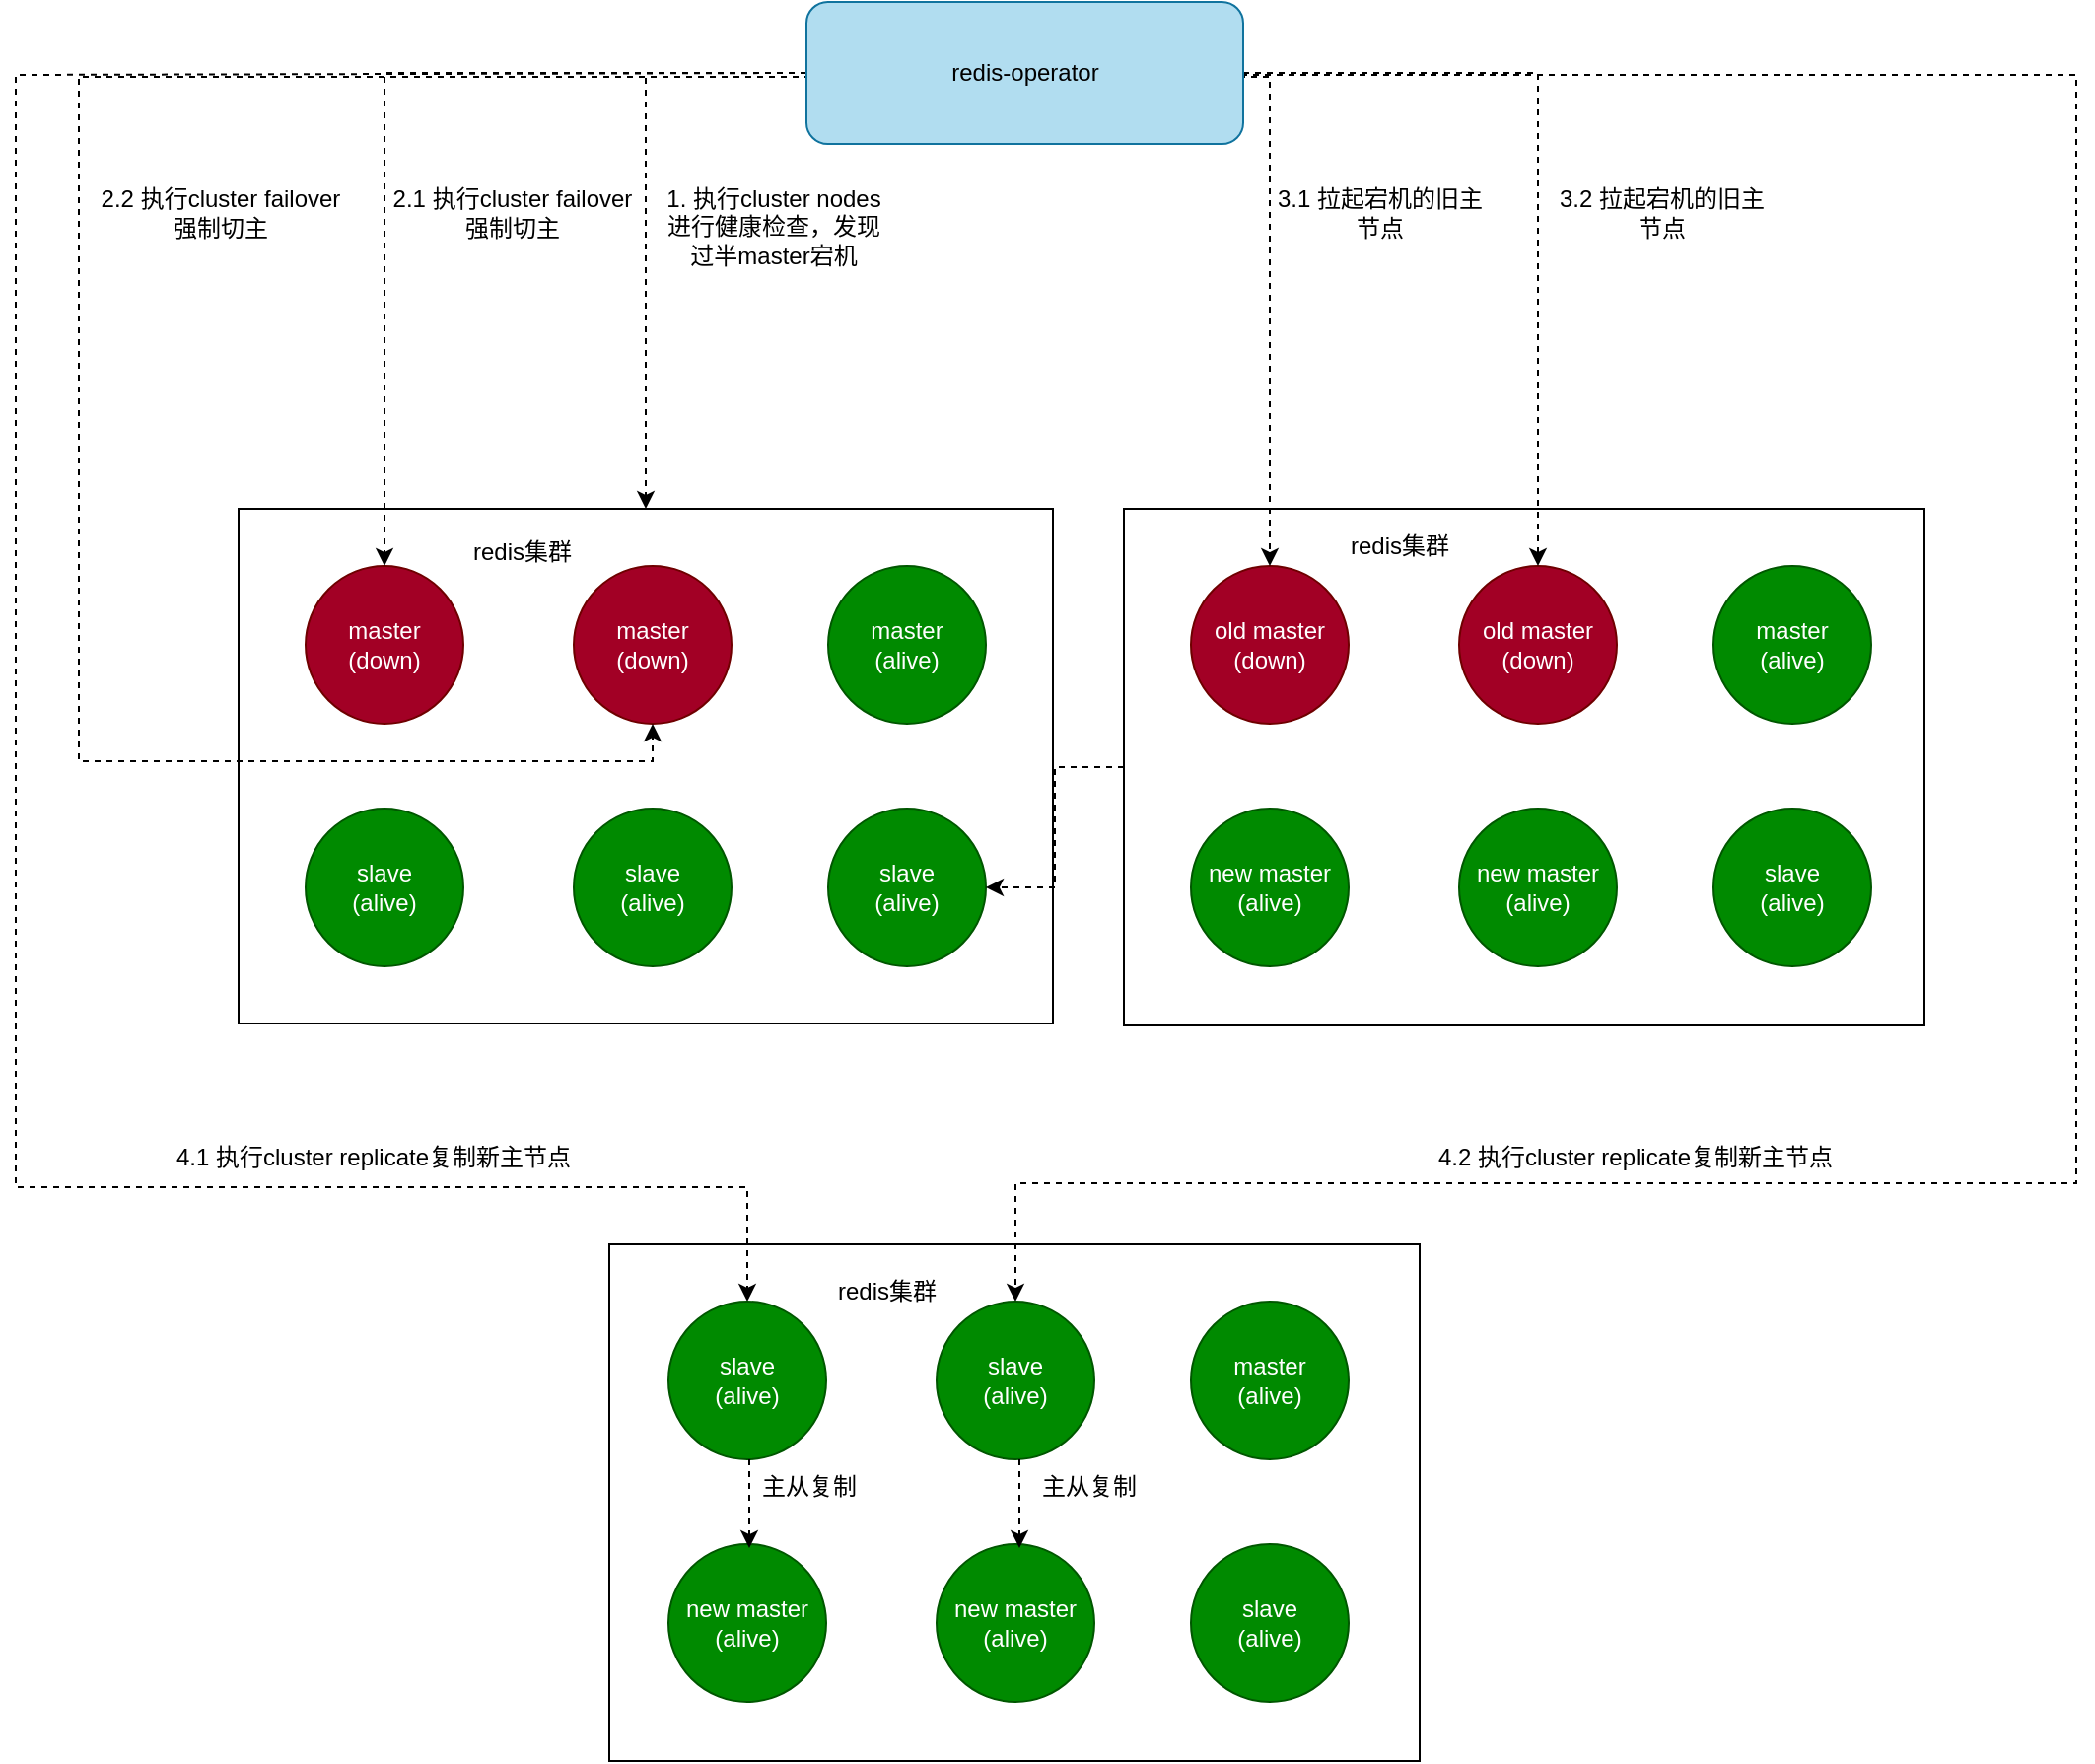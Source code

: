 <mxfile version="20.5.3" type="github"><diagram id="rYdwiMb5jvszhZctyrXV" name="第 1 页"><mxGraphModel dx="1694" dy="763" grid="0" gridSize="10" guides="1" tooltips="1" connect="1" arrows="1" fold="1" page="1" pageScale="1" pageWidth="1200" pageHeight="1920" math="0" shadow="0"><root><mxCell id="0"/><mxCell id="1" parent="0"/><mxCell id="6RyUIfgaUFoeRIO4xXDH-37" value="" style="rounded=0;whiteSpace=wrap;html=1;" parent="1" vertex="1"><mxGeometry x="416" y="873" width="411" height="262" as="geometry"/></mxCell><mxCell id="6RyUIfgaUFoeRIO4xXDH-11" value="" style="rounded=0;whiteSpace=wrap;html=1;" parent="1" vertex="1"><mxGeometry x="228" y="500" width="413" height="261" as="geometry"/></mxCell><mxCell id="6RyUIfgaUFoeRIO4xXDH-1" value="master&lt;br&gt;(down)" style="ellipse;whiteSpace=wrap;html=1;aspect=fixed;fillColor=#a20025;fontColor=#ffffff;strokeColor=#6F0000;" parent="1" vertex="1"><mxGeometry x="262" y="529" width="80" height="80" as="geometry"/></mxCell><mxCell id="6RyUIfgaUFoeRIO4xXDH-2" value="slave&lt;br&gt;(alive)" style="ellipse;whiteSpace=wrap;html=1;aspect=fixed;fillColor=#008a00;fontColor=#ffffff;strokeColor=#005700;" parent="1" vertex="1"><mxGeometry x="262" y="652" width="80" height="80" as="geometry"/></mxCell><mxCell id="6RyUIfgaUFoeRIO4xXDH-3" value="master&lt;br&gt;(down)" style="ellipse;whiteSpace=wrap;html=1;aspect=fixed;fillColor=#a20025;fontColor=#ffffff;strokeColor=#6F0000;" parent="1" vertex="1"><mxGeometry x="398" y="529" width="80" height="80" as="geometry"/></mxCell><mxCell id="6RyUIfgaUFoeRIO4xXDH-4" value="slave&lt;br&gt;(alive)" style="ellipse;whiteSpace=wrap;html=1;aspect=fixed;fillColor=#008a00;fontColor=#ffffff;strokeColor=#005700;" parent="1" vertex="1"><mxGeometry x="398" y="652" width="80" height="80" as="geometry"/></mxCell><mxCell id="6RyUIfgaUFoeRIO4xXDH-5" value="master&lt;br&gt;(alive)" style="ellipse;whiteSpace=wrap;html=1;aspect=fixed;fillColor=#008a00;fontColor=#ffffff;strokeColor=#005700;" parent="1" vertex="1"><mxGeometry x="527" y="529" width="80" height="80" as="geometry"/></mxCell><mxCell id="6RyUIfgaUFoeRIO4xXDH-6" value="slave&lt;br&gt;(alive)" style="ellipse;whiteSpace=wrap;html=1;aspect=fixed;fillColor=#008a00;fontColor=#ffffff;strokeColor=#005700;" parent="1" vertex="1"><mxGeometry x="527" y="652" width="80" height="80" as="geometry"/></mxCell><mxCell id="6RyUIfgaUFoeRIO4xXDH-60" style="edgeStyle=orthogonalEdgeStyle;rounded=0;orthogonalLoop=1;jettySize=auto;html=1;exitX=1;exitY=0.5;exitDx=0;exitDy=0;dashed=1;" parent="1" source="6RyUIfgaUFoeRIO4xXDH-7" target="6RyUIfgaUFoeRIO4xXDH-40" edge="1"><mxGeometry relative="1" as="geometry"><mxPoint x="1160" y="845" as="targetPoint"/><Array as="points"><mxPoint x="1160" y="280"/><mxPoint x="1160" y="842"/><mxPoint x="622" y="842"/></Array></mxGeometry></mxCell><mxCell id="6RyUIfgaUFoeRIO4xXDH-59" style="edgeStyle=orthogonalEdgeStyle;rounded=0;orthogonalLoop=1;jettySize=auto;html=1;exitX=0;exitY=0.5;exitDx=0;exitDy=0;dashed=1;" parent="1" source="6RyUIfgaUFoeRIO4xXDH-7" target="6RyUIfgaUFoeRIO4xXDH-38" edge="1"><mxGeometry relative="1" as="geometry"><mxPoint x="145" y="981" as="targetPoint"/><Array as="points"><mxPoint x="115" y="280"/><mxPoint x="115" y="844"/><mxPoint x="486" y="844"/></Array></mxGeometry></mxCell><mxCell id="6RyUIfgaUFoeRIO4xXDH-18" value="2.1 执行cluster failover&lt;br&gt;强制切主" style="text;html=1;strokeColor=none;fillColor=none;align=center;verticalAlign=middle;whiteSpace=wrap;rounded=0;" parent="1" vertex="1"><mxGeometry x="301" y="330" width="131.5" height="40" as="geometry"/></mxCell><mxCell id="6RyUIfgaUFoeRIO4xXDH-20" value="1. 执行cluster nodes进行健康检查，发现过半master宕机" style="text;html=1;strokeColor=none;fillColor=none;align=center;verticalAlign=middle;whiteSpace=wrap;rounded=0;" parent="1" vertex="1"><mxGeometry x="439" y="342" width="121" height="30" as="geometry"/></mxCell><mxCell id="6RyUIfgaUFoeRIO4xXDH-82" value="" style="edgeStyle=orthogonalEdgeStyle;rounded=0;orthogonalLoop=1;jettySize=auto;html=1;dashed=1;" parent="1" source="6RyUIfgaUFoeRIO4xXDH-23" target="6RyUIfgaUFoeRIO4xXDH-6" edge="1"><mxGeometry relative="1" as="geometry"/></mxCell><mxCell id="6RyUIfgaUFoeRIO4xXDH-23" value="" style="rounded=0;whiteSpace=wrap;html=1;" parent="1" vertex="1"><mxGeometry x="677" y="500" width="406" height="262" as="geometry"/></mxCell><mxCell id="6RyUIfgaUFoeRIO4xXDH-24" value="old master&lt;br&gt;(down)" style="ellipse;whiteSpace=wrap;html=1;aspect=fixed;fillColor=#a20025;fontColor=#ffffff;strokeColor=#6F0000;" parent="1" vertex="1"><mxGeometry x="711" y="529" width="80" height="80" as="geometry"/></mxCell><mxCell id="6RyUIfgaUFoeRIO4xXDH-25" value="new master&lt;br&gt;(alive)" style="ellipse;whiteSpace=wrap;html=1;aspect=fixed;fillColor=#008a00;fontColor=#ffffff;strokeColor=#005700;" parent="1" vertex="1"><mxGeometry x="711" y="652" width="80" height="80" as="geometry"/></mxCell><mxCell id="6RyUIfgaUFoeRIO4xXDH-26" value="old master&lt;br&gt;(down)" style="ellipse;whiteSpace=wrap;html=1;aspect=fixed;fillColor=#a20025;fontColor=#ffffff;strokeColor=#6F0000;" parent="1" vertex="1"><mxGeometry x="847" y="529" width="80" height="80" as="geometry"/></mxCell><mxCell id="6RyUIfgaUFoeRIO4xXDH-27" value="new master&lt;br&gt;(alive)" style="ellipse;whiteSpace=wrap;html=1;aspect=fixed;fillColor=#008a00;fontColor=#ffffff;strokeColor=#005700;" parent="1" vertex="1"><mxGeometry x="847" y="652" width="80" height="80" as="geometry"/></mxCell><mxCell id="6RyUIfgaUFoeRIO4xXDH-28" value="master&lt;br&gt;(alive)" style="ellipse;whiteSpace=wrap;html=1;aspect=fixed;fillColor=#008a00;fontColor=#ffffff;strokeColor=#005700;" parent="1" vertex="1"><mxGeometry x="976" y="529" width="80" height="80" as="geometry"/></mxCell><mxCell id="6RyUIfgaUFoeRIO4xXDH-29" value="slave&lt;br&gt;(alive)" style="ellipse;whiteSpace=wrap;html=1;aspect=fixed;fillColor=#008a00;fontColor=#ffffff;strokeColor=#005700;" parent="1" vertex="1"><mxGeometry x="976" y="652" width="80" height="80" as="geometry"/></mxCell><mxCell id="6RyUIfgaUFoeRIO4xXDH-33" value="3.1 拉起宕机的旧主节点" style="text;html=1;strokeColor=none;fillColor=none;align=center;verticalAlign=middle;whiteSpace=wrap;rounded=0;" parent="1" vertex="1"><mxGeometry x="750" y="335" width="114" height="30" as="geometry"/></mxCell><mxCell id="6RyUIfgaUFoeRIO4xXDH-34" value="3.2 拉起宕机的旧主节点" style="text;html=1;strokeColor=none;fillColor=none;align=center;verticalAlign=middle;whiteSpace=wrap;rounded=0;" parent="1" vertex="1"><mxGeometry x="893" y="335" width="114" height="30" as="geometry"/></mxCell><mxCell id="6RyUIfgaUFoeRIO4xXDH-38" value="slave&lt;br&gt;(alive)" style="ellipse;whiteSpace=wrap;html=1;aspect=fixed;fillColor=#008a00;fontColor=#ffffff;strokeColor=#005700;" parent="1" vertex="1"><mxGeometry x="446" y="902" width="80" height="80" as="geometry"/></mxCell><mxCell id="6RyUIfgaUFoeRIO4xXDH-39" value="new master&lt;br&gt;(alive)" style="ellipse;whiteSpace=wrap;html=1;aspect=fixed;fillColor=#008a00;fontColor=#ffffff;strokeColor=#005700;" parent="1" vertex="1"><mxGeometry x="446" y="1025" width="80" height="80" as="geometry"/></mxCell><mxCell id="6RyUIfgaUFoeRIO4xXDH-40" value="slave&lt;br&gt;(alive)" style="ellipse;whiteSpace=wrap;html=1;aspect=fixed;fillColor=#008a00;fontColor=#ffffff;strokeColor=#005700;" parent="1" vertex="1"><mxGeometry x="582" y="902" width="80" height="80" as="geometry"/></mxCell><mxCell id="6RyUIfgaUFoeRIO4xXDH-41" value="new master&lt;br&gt;(alive)" style="ellipse;whiteSpace=wrap;html=1;aspect=fixed;fillColor=#008a00;fontColor=#ffffff;strokeColor=#005700;" parent="1" vertex="1"><mxGeometry x="582" y="1025" width="80" height="80" as="geometry"/></mxCell><mxCell id="6RyUIfgaUFoeRIO4xXDH-42" value="master&lt;br&gt;(alive)" style="ellipse;whiteSpace=wrap;html=1;aspect=fixed;fillColor=#008a00;fontColor=#ffffff;strokeColor=#005700;" parent="1" vertex="1"><mxGeometry x="711" y="902" width="80" height="80" as="geometry"/></mxCell><mxCell id="6RyUIfgaUFoeRIO4xXDH-43" value="slave&lt;br&gt;(alive)" style="ellipse;whiteSpace=wrap;html=1;aspect=fixed;fillColor=#008a00;fontColor=#ffffff;strokeColor=#005700;" parent="1" vertex="1"><mxGeometry x="711" y="1025" width="80" height="80" as="geometry"/></mxCell><mxCell id="6RyUIfgaUFoeRIO4xXDH-45" value="" style="endArrow=classic;html=1;rounded=0;dashed=1;exitX=1;exitY=0.5;exitDx=0;exitDy=0;" parent="1" edge="1"><mxGeometry width="50" height="50" relative="1" as="geometry"><mxPoint x="487" y="982" as="sourcePoint"/><mxPoint x="487" y="1027" as="targetPoint"/><Array as="points"/></mxGeometry></mxCell><mxCell id="6RyUIfgaUFoeRIO4xXDH-50" value="" style="endArrow=classic;html=1;rounded=0;dashed=1;exitX=1;exitY=0.5;exitDx=0;exitDy=0;" parent="1" edge="1"><mxGeometry width="50" height="50" relative="1" as="geometry"><mxPoint x="624" y="982" as="sourcePoint"/><mxPoint x="624" y="1027" as="targetPoint"/><Array as="points"/></mxGeometry></mxCell><mxCell id="6RyUIfgaUFoeRIO4xXDH-51" value="4.1 执行cluster replicate复制新主节点" style="text;html=1;strokeColor=none;fillColor=none;align=center;verticalAlign=middle;whiteSpace=wrap;rounded=0;" parent="1" vertex="1"><mxGeometry x="190" y="814" width="213" height="30" as="geometry"/></mxCell><mxCell id="6RyUIfgaUFoeRIO4xXDH-54" value="主从复制" style="text;html=1;strokeColor=none;fillColor=none;align=center;verticalAlign=middle;whiteSpace=wrap;rounded=0;" parent="1" vertex="1"><mxGeometry x="480" y="988" width="75" height="16" as="geometry"/></mxCell><mxCell id="6RyUIfgaUFoeRIO4xXDH-55" value="主从复制" style="text;html=1;strokeColor=none;fillColor=none;align=center;verticalAlign=middle;whiteSpace=wrap;rounded=0;" parent="1" vertex="1"><mxGeometry x="622" y="988" width="75" height="16" as="geometry"/></mxCell><mxCell id="6RyUIfgaUFoeRIO4xXDH-62" value="4.2 执行cluster replicate复制新主节点" style="text;html=1;strokeColor=none;fillColor=none;align=center;verticalAlign=middle;whiteSpace=wrap;rounded=0;" parent="1" vertex="1"><mxGeometry x="830" y="814" width="213" height="30" as="geometry"/></mxCell><mxCell id="6RyUIfgaUFoeRIO4xXDH-64" style="edgeStyle=orthogonalEdgeStyle;rounded=0;orthogonalLoop=1;jettySize=auto;html=1;exitX=0;exitY=0.5;exitDx=0;exitDy=0;entryX=0.5;entryY=0;entryDx=0;entryDy=0;dashed=1;" parent="1" source="6RyUIfgaUFoeRIO4xXDH-7" target="6RyUIfgaUFoeRIO4xXDH-1" edge="1"><mxGeometry relative="1" as="geometry"/></mxCell><mxCell id="6RyUIfgaUFoeRIO4xXDH-66" style="edgeStyle=orthogonalEdgeStyle;rounded=0;orthogonalLoop=1;jettySize=auto;html=1;exitX=0;exitY=0.5;exitDx=0;exitDy=0;dashed=1;" parent="1" source="6RyUIfgaUFoeRIO4xXDH-7" target="6RyUIfgaUFoeRIO4xXDH-11" edge="1"><mxGeometry relative="1" as="geometry"/></mxCell><mxCell id="6RyUIfgaUFoeRIO4xXDH-70" style="edgeStyle=orthogonalEdgeStyle;rounded=0;orthogonalLoop=1;jettySize=auto;html=1;exitX=0;exitY=0.5;exitDx=0;exitDy=0;dashed=1;" parent="1" source="6RyUIfgaUFoeRIO4xXDH-7" target="6RyUIfgaUFoeRIO4xXDH-3" edge="1"><mxGeometry relative="1" as="geometry"><mxPoint x="147" y="627" as="targetPoint"/><Array as="points"><mxPoint x="147" y="281"/><mxPoint x="147" y="628"/><mxPoint x="438" y="628"/></Array></mxGeometry></mxCell><mxCell id="6RyUIfgaUFoeRIO4xXDH-73" style="edgeStyle=orthogonalEdgeStyle;rounded=0;orthogonalLoop=1;jettySize=auto;html=1;exitX=1;exitY=0.5;exitDx=0;exitDy=0;dashed=1;" parent="1" source="6RyUIfgaUFoeRIO4xXDH-7" target="6RyUIfgaUFoeRIO4xXDH-24" edge="1"><mxGeometry relative="1" as="geometry"><Array as="points"><mxPoint x="751" y="281"/></Array></mxGeometry></mxCell><mxCell id="6RyUIfgaUFoeRIO4xXDH-77" style="edgeStyle=orthogonalEdgeStyle;rounded=0;orthogonalLoop=1;jettySize=auto;html=1;exitX=1;exitY=0.5;exitDx=0;exitDy=0;dashed=1;" parent="1" source="6RyUIfgaUFoeRIO4xXDH-7" target="6RyUIfgaUFoeRIO4xXDH-26" edge="1"><mxGeometry relative="1" as="geometry"/></mxCell><mxCell id="6RyUIfgaUFoeRIO4xXDH-7" value="redis-operator" style="rounded=1;whiteSpace=wrap;html=1;fillColor=#b1ddf0;strokeColor=#10739e;" parent="1" vertex="1"><mxGeometry x="516" y="243" width="221.5" height="72" as="geometry"/></mxCell><mxCell id="6RyUIfgaUFoeRIO4xXDH-71" value="2.2 执行cluster failover&lt;br&gt;强制切主" style="text;html=1;strokeColor=none;fillColor=none;align=center;verticalAlign=middle;whiteSpace=wrap;rounded=0;" parent="1" vertex="1"><mxGeometry x="153" y="330" width="131.5" height="40" as="geometry"/></mxCell><mxCell id="6RyUIfgaUFoeRIO4xXDH-81" value="redis集群" style="text;html=1;strokeColor=none;fillColor=none;align=center;verticalAlign=middle;whiteSpace=wrap;rounded=0;" parent="1" vertex="1"><mxGeometry x="342" y="507" width="60" height="30" as="geometry"/></mxCell><mxCell id="6RyUIfgaUFoeRIO4xXDH-85" value="redis集群" style="text;html=1;strokeColor=none;fillColor=none;align=center;verticalAlign=middle;whiteSpace=wrap;rounded=0;" parent="1" vertex="1"><mxGeometry x="527" y="882" width="60" height="30" as="geometry"/></mxCell><mxCell id="6RyUIfgaUFoeRIO4xXDH-89" value="redis集群" style="text;html=1;strokeColor=none;fillColor=none;align=center;verticalAlign=middle;whiteSpace=wrap;rounded=0;" parent="1" vertex="1"><mxGeometry x="787" y="504" width="60" height="30" as="geometry"/></mxCell></root></mxGraphModel></diagram></mxfile>